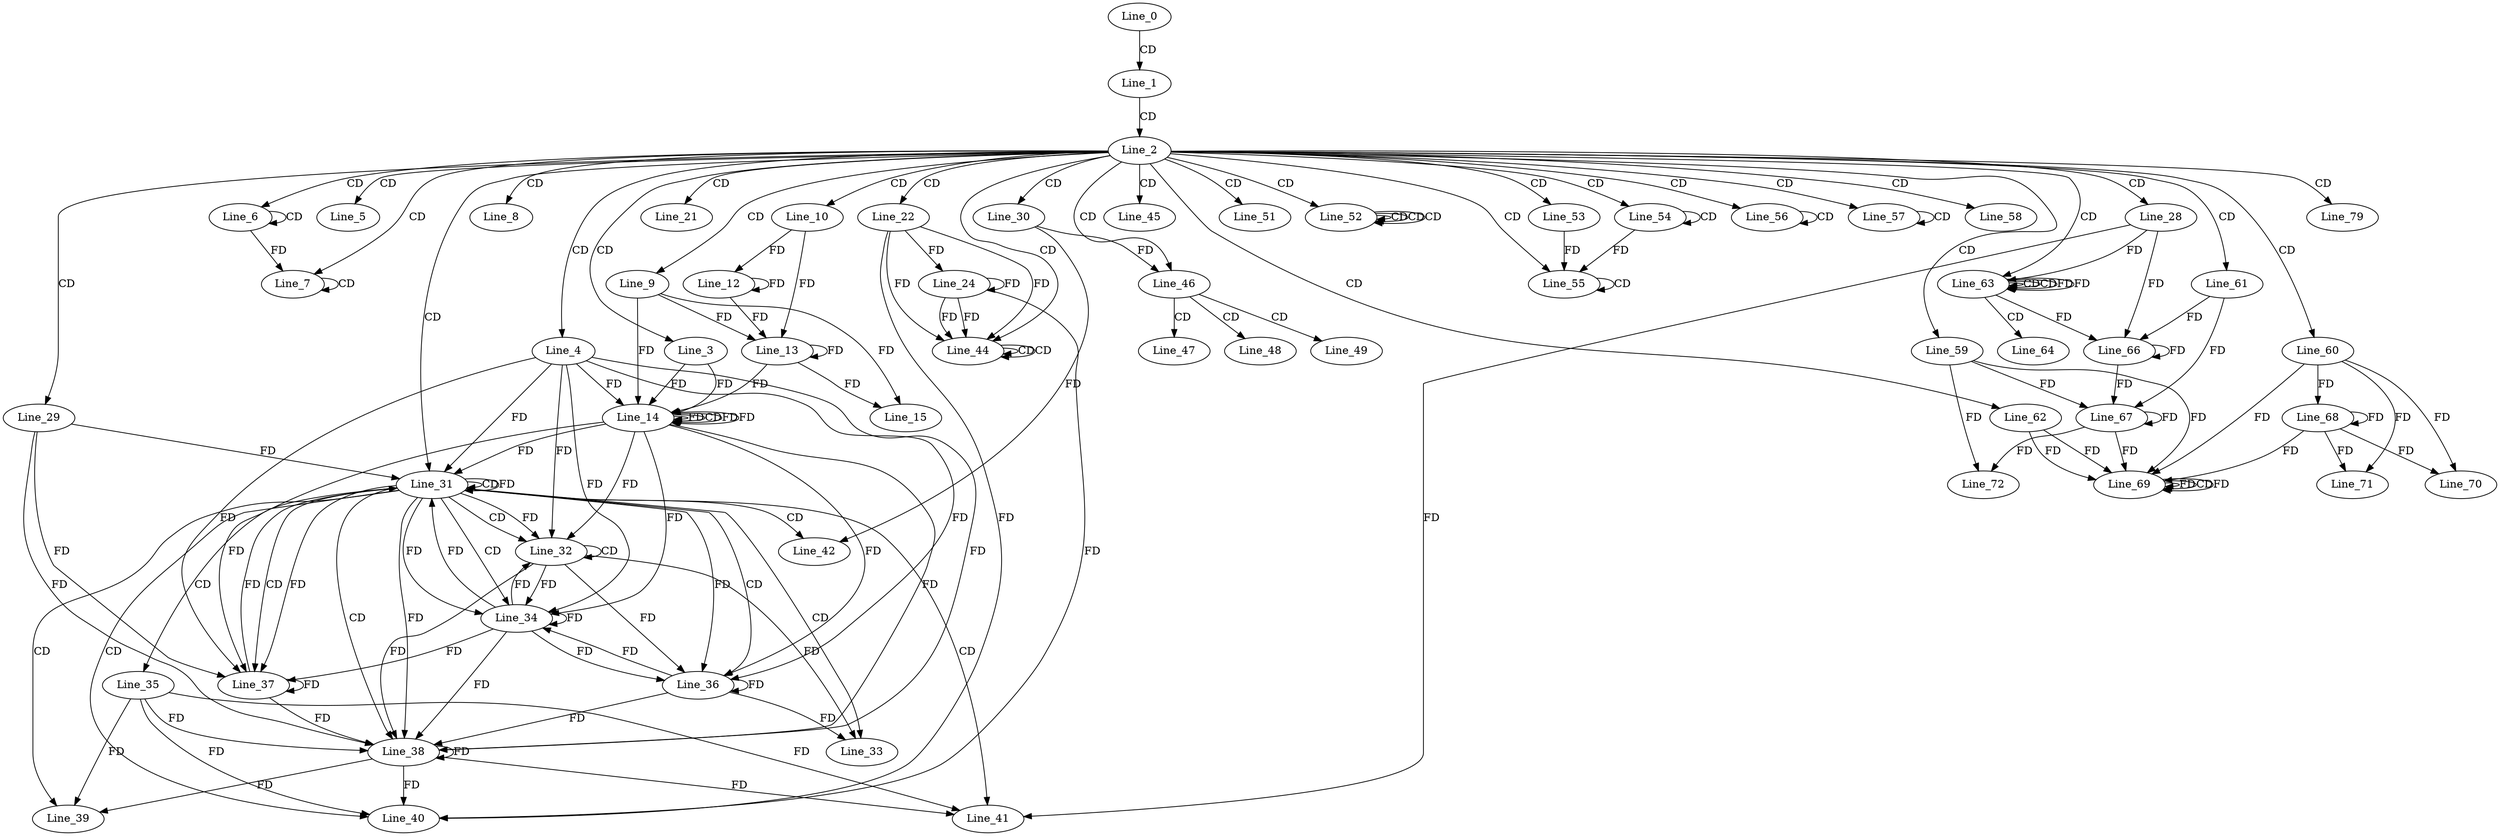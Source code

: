 digraph G {
  Line_0;
  Line_1;
  Line_2;
  Line_3;
  Line_4;
  Line_5;
  Line_6;
  Line_6;
  Line_7;
  Line_7;
  Line_7;
  Line_8;
  Line_9;
  Line_10;
  Line_12;
  Line_13;
  Line_13;
  Line_14;
  Line_14;
  Line_14;
  Line_14;
  Line_15;
  Line_21;
  Line_22;
  Line_24;
  Line_28;
  Line_29;
  Line_30;
  Line_31;
  Line_31;
  Line_31;
  Line_32;
  Line_32;
  Line_33;
  Line_34;
  Line_34;
  Line_35;
  Line_36;
  Line_36;
  Line_37;
  Line_37;
  Line_38;
  Line_38;
  Line_39;
  Line_40;
  Line_41;
  Line_42;
  Line_44;
  Line_44;
  Line_44;
  Line_45;
  Line_46;
  Line_47;
  Line_48;
  Line_49;
  Line_51;
  Line_52;
  Line_52;
  Line_52;
  Line_52;
  Line_53;
  Line_54;
  Line_54;
  Line_55;
  Line_55;
  Line_55;
  Line_56;
  Line_56;
  Line_57;
  Line_57;
  Line_58;
  Line_59;
  Line_60;
  Line_61;
  Line_62;
  Line_63;
  Line_63;
  Line_63;
  Line_63;
  Line_64;
  Line_66;
  Line_66;
  Line_67;
  Line_67;
  Line_68;
  Line_69;
  Line_69;
  Line_69;
  Line_69;
  Line_70;
  Line_71;
  Line_72;
  Line_79;
  Line_0 -> Line_1 [ label="CD" ];
  Line_1 -> Line_2 [ label="CD" ];
  Line_2 -> Line_3 [ label="CD" ];
  Line_2 -> Line_4 [ label="CD" ];
  Line_2 -> Line_5 [ label="CD" ];
  Line_2 -> Line_6 [ label="CD" ];
  Line_6 -> Line_6 [ label="CD" ];
  Line_2 -> Line_7 [ label="CD" ];
  Line_6 -> Line_7 [ label="FD" ];
  Line_7 -> Line_7 [ label="CD" ];
  Line_2 -> Line_8 [ label="CD" ];
  Line_2 -> Line_9 [ label="CD" ];
  Line_2 -> Line_10 [ label="CD" ];
  Line_10 -> Line_12 [ label="FD" ];
  Line_12 -> Line_12 [ label="FD" ];
  Line_9 -> Line_13 [ label="FD" ];
  Line_13 -> Line_13 [ label="FD" ];
  Line_10 -> Line_13 [ label="FD" ];
  Line_12 -> Line_13 [ label="FD" ];
  Line_14 -> Line_14 [ label="FD" ];
  Line_3 -> Line_14 [ label="FD" ];
  Line_9 -> Line_14 [ label="FD" ];
  Line_13 -> Line_14 [ label="FD" ];
  Line_14 -> Line_14 [ label="CD" ];
  Line_14 -> Line_14 [ label="FD" ];
  Line_4 -> Line_14 [ label="FD" ];
  Line_14 -> Line_14 [ label="FD" ];
  Line_3 -> Line_14 [ label="FD" ];
  Line_9 -> Line_15 [ label="FD" ];
  Line_13 -> Line_15 [ label="FD" ];
  Line_2 -> Line_21 [ label="CD" ];
  Line_2 -> Line_22 [ label="CD" ];
  Line_22 -> Line_24 [ label="FD" ];
  Line_24 -> Line_24 [ label="FD" ];
  Line_2 -> Line_28 [ label="CD" ];
  Line_2 -> Line_29 [ label="CD" ];
  Line_2 -> Line_30 [ label="CD" ];
  Line_2 -> Line_31 [ label="CD" ];
  Line_31 -> Line_31 [ label="CD" ];
  Line_31 -> Line_31 [ label="FD" ];
  Line_14 -> Line_31 [ label="FD" ];
  Line_4 -> Line_31 [ label="FD" ];
  Line_29 -> Line_31 [ label="FD" ];
  Line_31 -> Line_32 [ label="CD" ];
  Line_32 -> Line_32 [ label="CD" ];
  Line_31 -> Line_32 [ label="FD" ];
  Line_14 -> Line_32 [ label="FD" ];
  Line_4 -> Line_32 [ label="FD" ];
  Line_31 -> Line_33 [ label="CD" ];
  Line_32 -> Line_33 [ label="FD" ];
  Line_31 -> Line_34 [ label="CD" ];
  Line_31 -> Line_34 [ label="FD" ];
  Line_34 -> Line_34 [ label="FD" ];
  Line_14 -> Line_34 [ label="FD" ];
  Line_4 -> Line_34 [ label="FD" ];
  Line_32 -> Line_34 [ label="FD" ];
  Line_31 -> Line_35 [ label="CD" ];
  Line_31 -> Line_36 [ label="CD" ];
  Line_32 -> Line_36 [ label="FD" ];
  Line_36 -> Line_36 [ label="FD" ];
  Line_31 -> Line_36 [ label="FD" ];
  Line_34 -> Line_36 [ label="FD" ];
  Line_14 -> Line_36 [ label="FD" ];
  Line_4 -> Line_36 [ label="FD" ];
  Line_31 -> Line_37 [ label="CD" ];
  Line_37 -> Line_37 [ label="FD" ];
  Line_29 -> Line_37 [ label="FD" ];
  Line_31 -> Line_37 [ label="FD" ];
  Line_34 -> Line_37 [ label="FD" ];
  Line_14 -> Line_37 [ label="FD" ];
  Line_4 -> Line_37 [ label="FD" ];
  Line_31 -> Line_38 [ label="CD" ];
  Line_35 -> Line_38 [ label="FD" ];
  Line_38 -> Line_38 [ label="FD" ];
  Line_31 -> Line_38 [ label="FD" ];
  Line_34 -> Line_38 [ label="FD" ];
  Line_14 -> Line_38 [ label="FD" ];
  Line_4 -> Line_38 [ label="FD" ];
  Line_32 -> Line_38 [ label="FD" ];
  Line_36 -> Line_38 [ label="FD" ];
  Line_37 -> Line_38 [ label="FD" ];
  Line_29 -> Line_38 [ label="FD" ];
  Line_31 -> Line_39 [ label="CD" ];
  Line_35 -> Line_39 [ label="FD" ];
  Line_38 -> Line_39 [ label="FD" ];
  Line_31 -> Line_40 [ label="CD" ];
  Line_22 -> Line_40 [ label="FD" ];
  Line_24 -> Line_40 [ label="FD" ];
  Line_35 -> Line_40 [ label="FD" ];
  Line_38 -> Line_40 [ label="FD" ];
  Line_31 -> Line_41 [ label="CD" ];
  Line_28 -> Line_41 [ label="FD" ];
  Line_35 -> Line_41 [ label="FD" ];
  Line_38 -> Line_41 [ label="FD" ];
  Line_31 -> Line_42 [ label="CD" ];
  Line_30 -> Line_42 [ label="FD" ];
  Line_2 -> Line_44 [ label="CD" ];
  Line_22 -> Line_44 [ label="FD" ];
  Line_24 -> Line_44 [ label="FD" ];
  Line_44 -> Line_44 [ label="CD" ];
  Line_22 -> Line_44 [ label="FD" ];
  Line_24 -> Line_44 [ label="FD" ];
  Line_44 -> Line_44 [ label="CD" ];
  Line_2 -> Line_45 [ label="CD" ];
  Line_2 -> Line_46 [ label="CD" ];
  Line_30 -> Line_46 [ label="FD" ];
  Line_46 -> Line_47 [ label="CD" ];
  Line_46 -> Line_48 [ label="CD" ];
  Line_46 -> Line_49 [ label="CD" ];
  Line_2 -> Line_51 [ label="CD" ];
  Line_2 -> Line_52 [ label="CD" ];
  Line_52 -> Line_52 [ label="CD" ];
  Line_52 -> Line_52 [ label="CD" ];
  Line_52 -> Line_52 [ label="CD" ];
  Line_2 -> Line_53 [ label="CD" ];
  Line_2 -> Line_54 [ label="CD" ];
  Line_54 -> Line_54 [ label="CD" ];
  Line_2 -> Line_55 [ label="CD" ];
  Line_55 -> Line_55 [ label="CD" ];
  Line_53 -> Line_55 [ label="FD" ];
  Line_54 -> Line_55 [ label="FD" ];
  Line_2 -> Line_56 [ label="CD" ];
  Line_56 -> Line_56 [ label="CD" ];
  Line_2 -> Line_57 [ label="CD" ];
  Line_57 -> Line_57 [ label="CD" ];
  Line_2 -> Line_58 [ label="CD" ];
  Line_2 -> Line_59 [ label="CD" ];
  Line_2 -> Line_60 [ label="CD" ];
  Line_2 -> Line_61 [ label="CD" ];
  Line_2 -> Line_62 [ label="CD" ];
  Line_2 -> Line_63 [ label="CD" ];
  Line_63 -> Line_63 [ label="CD" ];
  Line_63 -> Line_63 [ label="CD" ];
  Line_28 -> Line_63 [ label="FD" ];
  Line_63 -> Line_63 [ label="FD" ];
  Line_63 -> Line_64 [ label="CD" ];
  Line_66 -> Line_66 [ label="FD" ];
  Line_61 -> Line_66 [ label="FD" ];
  Line_28 -> Line_66 [ label="FD" ];
  Line_63 -> Line_66 [ label="FD" ];
  Line_67 -> Line_67 [ label="FD" ];
  Line_59 -> Line_67 [ label="FD" ];
  Line_66 -> Line_67 [ label="FD" ];
  Line_61 -> Line_67 [ label="FD" ];
  Line_68 -> Line_68 [ label="FD" ];
  Line_60 -> Line_68 [ label="FD" ];
  Line_69 -> Line_69 [ label="FD" ];
  Line_62 -> Line_69 [ label="FD" ];
  Line_67 -> Line_69 [ label="FD" ];
  Line_59 -> Line_69 [ label="FD" ];
  Line_69 -> Line_69 [ label="CD" ];
  Line_68 -> Line_69 [ label="FD" ];
  Line_60 -> Line_69 [ label="FD" ];
  Line_69 -> Line_69 [ label="FD" ];
  Line_62 -> Line_69 [ label="FD" ];
  Line_68 -> Line_70 [ label="FD" ];
  Line_60 -> Line_70 [ label="FD" ];
  Line_68 -> Line_71 [ label="FD" ];
  Line_60 -> Line_71 [ label="FD" ];
  Line_67 -> Line_72 [ label="FD" ];
  Line_59 -> Line_72 [ label="FD" ];
  Line_2 -> Line_79 [ label="CD" ];
  Line_34 -> Line_31 [ label="FD" ];
  Line_37 -> Line_31 [ label="FD" ];
  Line_34 -> Line_32 [ label="FD" ];
  Line_36 -> Line_33 [ label="FD" ];
  Line_36 -> Line_34 [ label="FD" ];
  Line_63 -> Line_63 [ label="FD" ];
}
